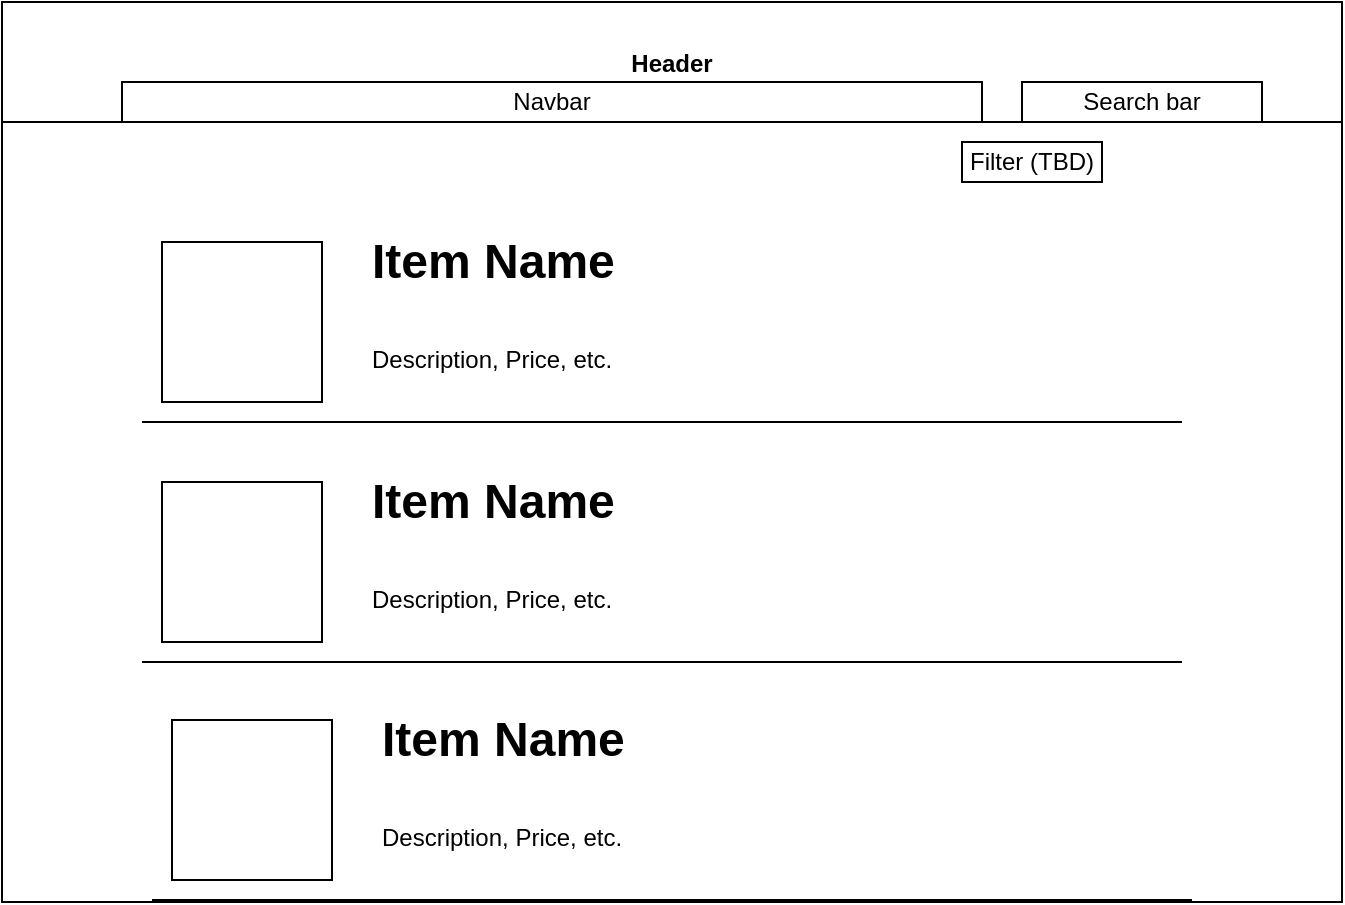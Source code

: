 <mxfile>
    <diagram id="ExMktkeNlz3so_-hms3D" name="Page-1">
        <mxGraphModel dx="1210" dy="638" grid="1" gridSize="10" guides="1" tooltips="1" connect="1" arrows="1" fold="1" page="1" pageScale="1" pageWidth="850" pageHeight="1100" math="0" shadow="0">
            <root>
                <mxCell id="0"/>
                <mxCell id="1" parent="0"/>
                <mxCell id="2" value="Header" style="swimlane;startSize=60;" vertex="1" parent="1">
                    <mxGeometry x="90" y="70" width="670" height="450" as="geometry"/>
                </mxCell>
                <mxCell id="3" value="Navbar" style="rounded=0;whiteSpace=wrap;html=1;" vertex="1" parent="2">
                    <mxGeometry x="60" y="40" width="430" height="20" as="geometry"/>
                </mxCell>
                <mxCell id="4" value="Search bar" style="rounded=0;whiteSpace=wrap;html=1;" vertex="1" parent="2">
                    <mxGeometry x="510" y="40" width="120" height="20" as="geometry"/>
                </mxCell>
                <mxCell id="12" value="Filter (TBD)" style="rounded=0;whiteSpace=wrap;html=1;" vertex="1" parent="2">
                    <mxGeometry x="480" y="70" width="70" height="20" as="geometry"/>
                </mxCell>
                <mxCell id="13" value="" style="whiteSpace=wrap;html=1;aspect=fixed;" vertex="1" parent="2">
                    <mxGeometry x="80" y="120" width="80" height="80" as="geometry"/>
                </mxCell>
                <mxCell id="16" value="&lt;h1&gt;&lt;span&gt;Item Name&lt;/span&gt;&lt;/h1&gt;&lt;h1&gt;&lt;span style=&quot;font-size: 12px ; font-weight: normal&quot;&gt;Description, Price, etc.&lt;/span&gt;&lt;br&gt;&lt;/h1&gt;" style="text;html=1;strokeColor=none;fillColor=none;spacing=5;spacingTop=-20;whiteSpace=wrap;overflow=hidden;rounded=0;" vertex="1" parent="2">
                    <mxGeometry x="180" y="110" width="390" height="90" as="geometry"/>
                </mxCell>
                <mxCell id="17" value="" style="whiteSpace=wrap;html=1;aspect=fixed;" vertex="1" parent="2">
                    <mxGeometry x="80" y="240" width="80" height="80" as="geometry"/>
                </mxCell>
                <mxCell id="18" value="&lt;h1&gt;&lt;span&gt;Item Name&lt;/span&gt;&lt;/h1&gt;&lt;h1&gt;&lt;span style=&quot;font-size: 12px ; font-weight: normal&quot;&gt;Description, Price, etc.&lt;/span&gt;&lt;br&gt;&lt;/h1&gt;" style="text;html=1;strokeColor=none;fillColor=none;spacing=5;spacingTop=-20;whiteSpace=wrap;overflow=hidden;rounded=0;" vertex="1" parent="2">
                    <mxGeometry x="180" y="230" width="390" height="90" as="geometry"/>
                </mxCell>
                <mxCell id="19" value="" style="endArrow=none;html=1;" edge="1" parent="2">
                    <mxGeometry width="50" height="50" relative="1" as="geometry">
                        <mxPoint x="70" y="330" as="sourcePoint"/>
                        <mxPoint x="590" y="330" as="targetPoint"/>
                    </mxGeometry>
                </mxCell>
                <mxCell id="20" value="" style="whiteSpace=wrap;html=1;aspect=fixed;" vertex="1" parent="2">
                    <mxGeometry x="85" y="359" width="80" height="80" as="geometry"/>
                </mxCell>
                <mxCell id="21" value="&lt;h1&gt;&lt;span&gt;Item Name&lt;/span&gt;&lt;/h1&gt;&lt;h1&gt;&lt;span style=&quot;font-size: 12px ; font-weight: normal&quot;&gt;Description, Price, etc.&lt;/span&gt;&lt;br&gt;&lt;/h1&gt;" style="text;html=1;strokeColor=none;fillColor=none;spacing=5;spacingTop=-20;whiteSpace=wrap;overflow=hidden;rounded=0;" vertex="1" parent="2">
                    <mxGeometry x="185" y="349" width="390" height="90" as="geometry"/>
                </mxCell>
                <mxCell id="22" value="" style="endArrow=none;html=1;" edge="1" parent="2">
                    <mxGeometry width="50" height="50" relative="1" as="geometry">
                        <mxPoint x="75" y="449" as="sourcePoint"/>
                        <mxPoint x="595" y="449" as="targetPoint"/>
                    </mxGeometry>
                </mxCell>
                <mxCell id="14" value="" style="endArrow=none;html=1;" edge="1" parent="1">
                    <mxGeometry width="50" height="50" relative="1" as="geometry">
                        <mxPoint x="160" y="280" as="sourcePoint"/>
                        <mxPoint x="680" y="280" as="targetPoint"/>
                    </mxGeometry>
                </mxCell>
            </root>
        </mxGraphModel>
    </diagram>
</mxfile>